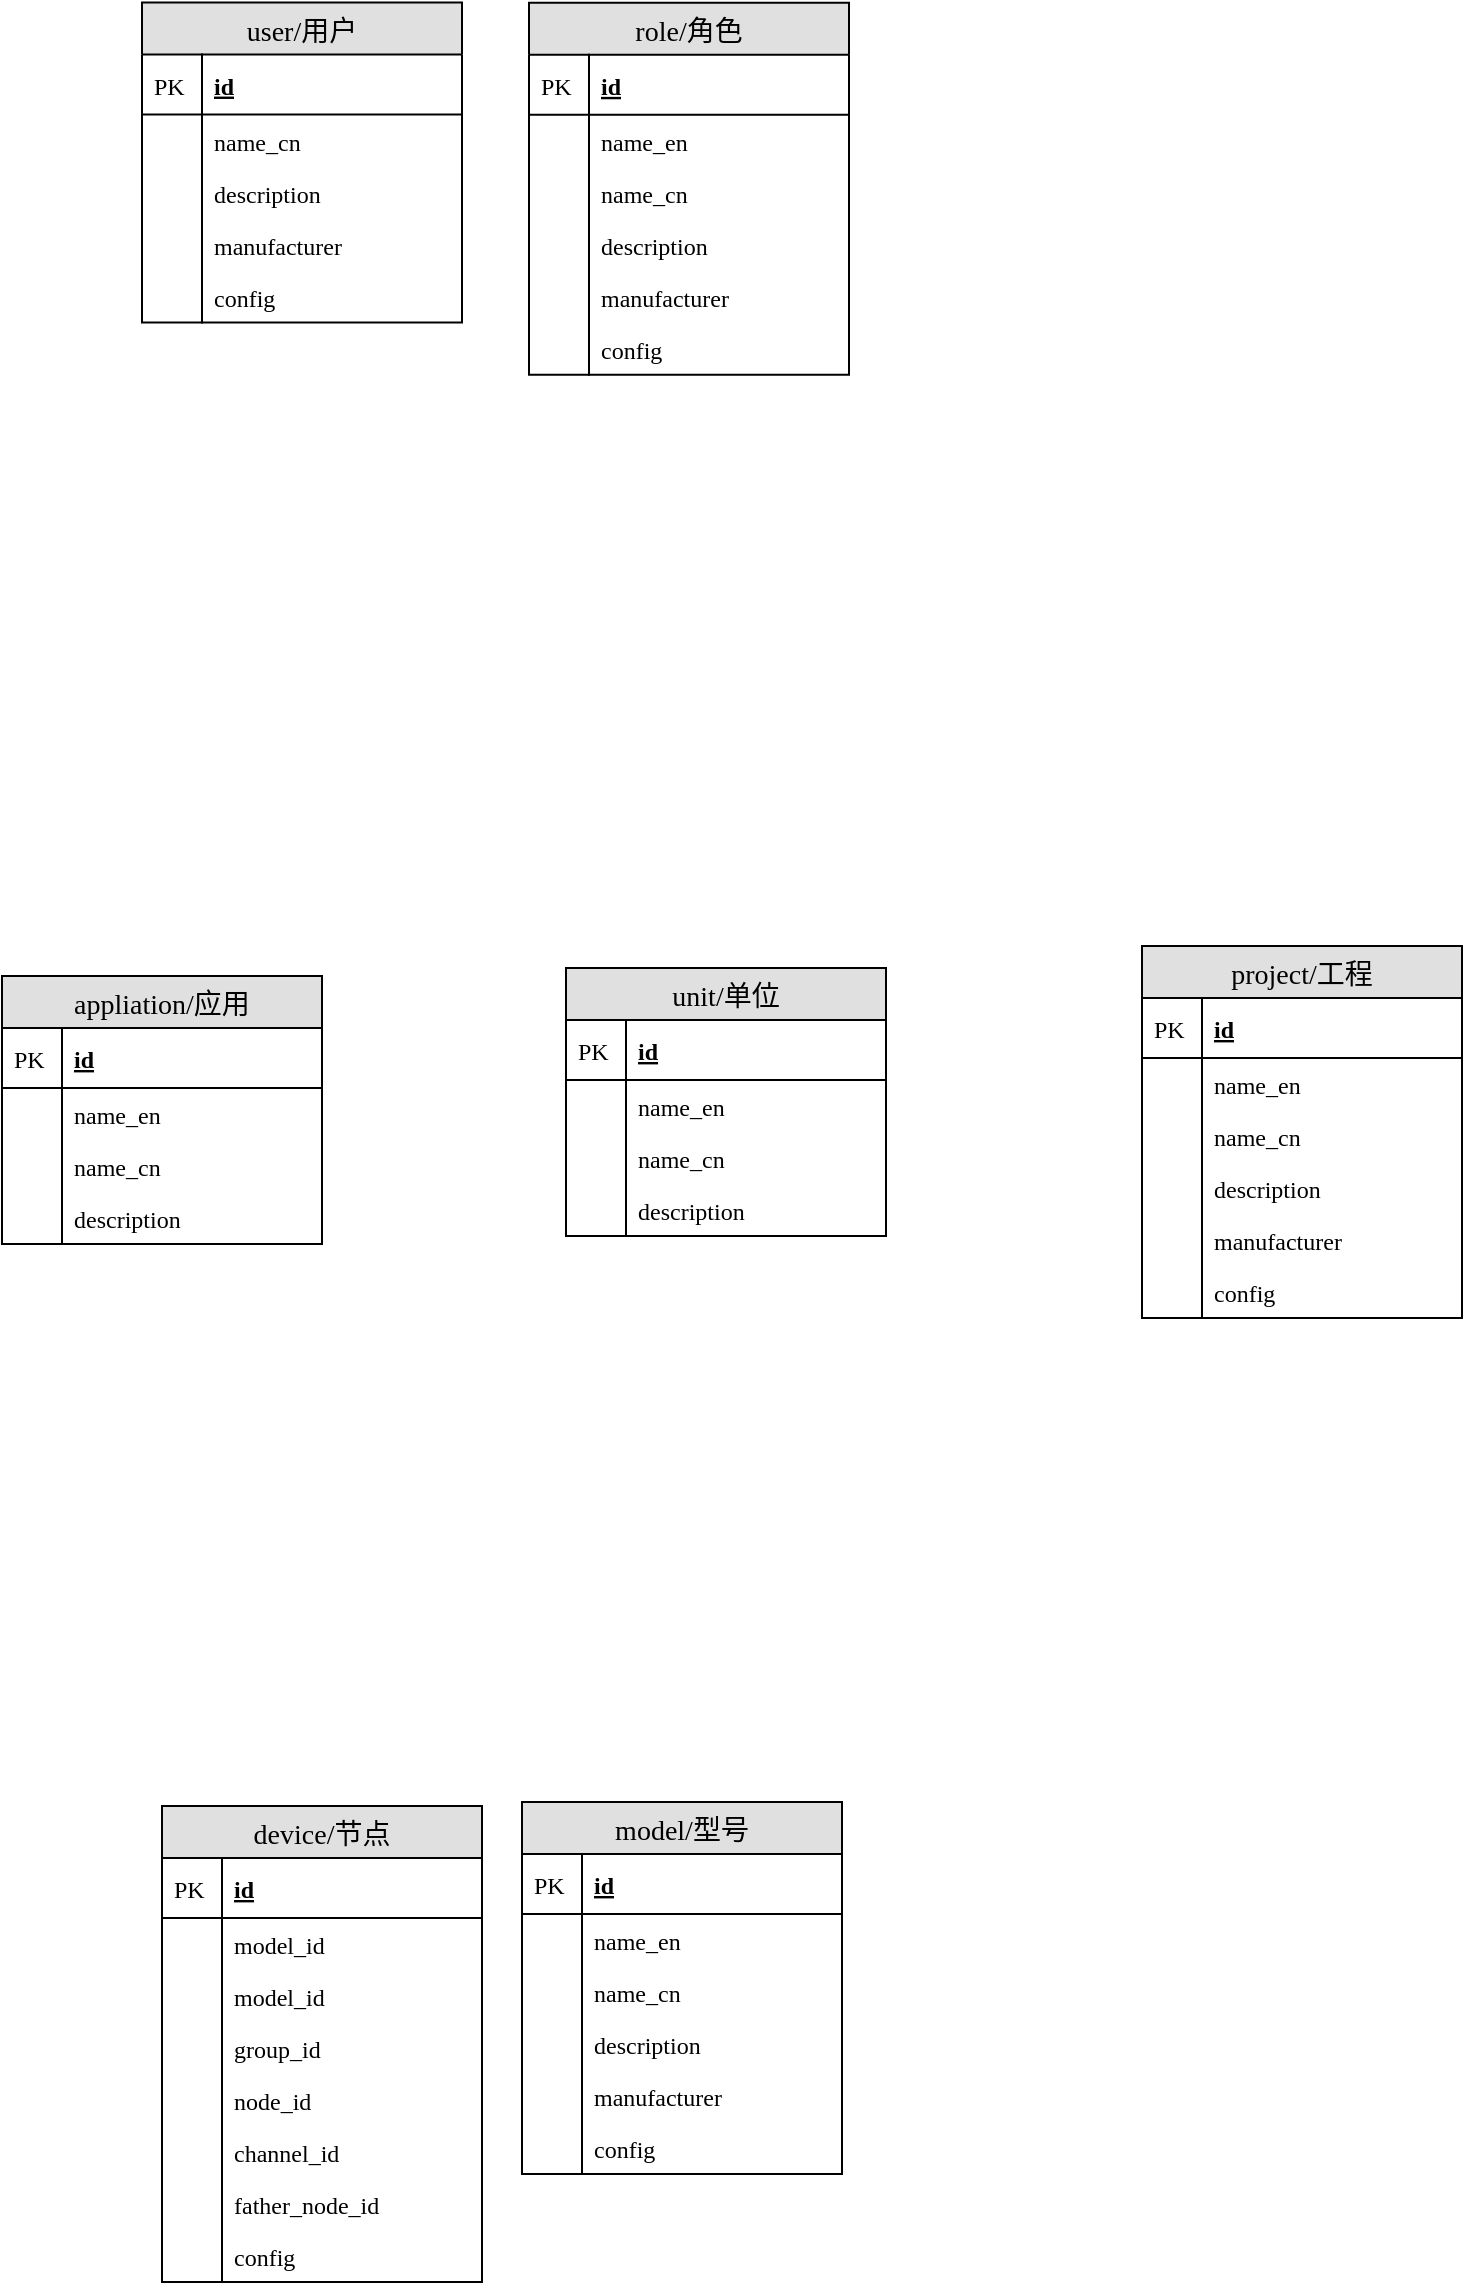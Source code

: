 <mxfile version="11.3.0" type="github" pages="1"><diagram id="4NbZDkRELjvkIWE12TbT" name="Page-1"><mxGraphModel dx="2075" dy="1954" grid="1" gridSize="10" guides="1" tooltips="1" connect="1" arrows="1" fold="1" page="1" pageScale="1" pageWidth="827" pageHeight="1169" math="0" shadow="0"><root><mxCell id="0"/><mxCell id="1" parent="0"/><mxCell id="Xx5HsLArQJzpY_jUVXhE-79" value="device/节点" style="swimlane;fontStyle=0;childLayout=stackLayout;horizontal=1;startSize=26;fillColor=#e0e0e0;horizontalStack=0;resizeParent=1;resizeParentMax=0;resizeLast=0;collapsible=1;marginBottom=0;swimlaneFillColor=#ffffff;align=center;fontSize=14;fontFamily=Tahoma;" parent="1" vertex="1"><mxGeometry x="70" y="223" width="160" height="238" as="geometry"><mxRectangle x="170" y="410" width="70" height="26" as="alternateBounds"/></mxGeometry></mxCell><mxCell id="Xx5HsLArQJzpY_jUVXhE-80" value="id" style="shape=partialRectangle;top=0;left=0;right=0;bottom=1;align=left;verticalAlign=middle;fillColor=none;spacingLeft=34;spacingRight=4;overflow=hidden;rotatable=0;points=[[0,0.5],[1,0.5]];portConstraint=eastwest;dropTarget=0;fontStyle=5;fontSize=12;fontFamily=Tahoma;" parent="Xx5HsLArQJzpY_jUVXhE-79" vertex="1"><mxGeometry y="26" width="160" height="30" as="geometry"/></mxCell><mxCell id="Xx5HsLArQJzpY_jUVXhE-81" value="PK" style="shape=partialRectangle;top=0;left=0;bottom=0;fillColor=none;align=left;verticalAlign=middle;spacingLeft=4;spacingRight=4;overflow=hidden;rotatable=0;points=[];portConstraint=eastwest;part=1;fontSize=12;fontFamily=Tahoma;" parent="Xx5HsLArQJzpY_jUVXhE-80" vertex="1" connectable="0"><mxGeometry width="30" height="30" as="geometry"/></mxCell><mxCell id="Xx5HsLArQJzpY_jUVXhE-82" value="model_id" style="shape=partialRectangle;top=0;left=0;right=0;bottom=0;align=left;verticalAlign=top;fillColor=none;spacingLeft=34;spacingRight=4;overflow=hidden;rotatable=0;points=[[0,0.5],[1,0.5]];portConstraint=eastwest;dropTarget=0;fontSize=12;fontFamily=Tahoma;" parent="Xx5HsLArQJzpY_jUVXhE-79" vertex="1"><mxGeometry y="56" width="160" height="26" as="geometry"/></mxCell><mxCell id="Xx5HsLArQJzpY_jUVXhE-83" value="" style="shape=partialRectangle;top=0;left=0;bottom=0;fillColor=none;align=left;verticalAlign=top;spacingLeft=4;spacingRight=4;overflow=hidden;rotatable=0;points=[];portConstraint=eastwest;part=1;fontSize=12;fontFamily=Tahoma;" parent="Xx5HsLArQJzpY_jUVXhE-82" vertex="1" connectable="0"><mxGeometry width="30" height="26" as="geometry"/></mxCell><mxCell id="Xx5HsLArQJzpY_jUVXhE-84" value="model_id" style="shape=partialRectangle;top=0;left=0;right=0;bottom=0;align=left;verticalAlign=top;fillColor=none;spacingLeft=34;spacingRight=4;overflow=hidden;rotatable=0;points=[[0,0.5],[1,0.5]];portConstraint=eastwest;dropTarget=0;fontSize=12;fontFamily=Tahoma;" parent="Xx5HsLArQJzpY_jUVXhE-79" vertex="1"><mxGeometry y="82" width="160" height="26" as="geometry"/></mxCell><mxCell id="Xx5HsLArQJzpY_jUVXhE-85" value="" style="shape=partialRectangle;top=0;left=0;bottom=0;fillColor=none;align=left;verticalAlign=top;spacingLeft=4;spacingRight=4;overflow=hidden;rotatable=0;points=[];portConstraint=eastwest;part=1;fontSize=12;fontFamily=Tahoma;" parent="Xx5HsLArQJzpY_jUVXhE-84" vertex="1" connectable="0"><mxGeometry width="30" height="26" as="geometry"/></mxCell><mxCell id="Xx5HsLArQJzpY_jUVXhE-86" value="group_id" style="shape=partialRectangle;top=0;left=0;right=0;bottom=0;align=left;verticalAlign=top;fillColor=none;spacingLeft=34;spacingRight=4;overflow=hidden;rotatable=0;points=[[0,0.5],[1,0.5]];portConstraint=eastwest;dropTarget=0;fontSize=12;fontFamily=Tahoma;" parent="Xx5HsLArQJzpY_jUVXhE-79" vertex="1"><mxGeometry y="108" width="160" height="26" as="geometry"/></mxCell><mxCell id="Xx5HsLArQJzpY_jUVXhE-87" value="" style="shape=partialRectangle;top=0;left=0;bottom=0;fillColor=none;align=left;verticalAlign=top;spacingLeft=4;spacingRight=4;overflow=hidden;rotatable=0;points=[];portConstraint=eastwest;part=1;fontSize=12;fontFamily=Tahoma;" parent="Xx5HsLArQJzpY_jUVXhE-86" vertex="1" connectable="0"><mxGeometry width="30" height="26" as="geometry"/></mxCell><mxCell id="Xx5HsLArQJzpY_jUVXhE-94" value="node_id" style="shape=partialRectangle;top=0;left=0;right=0;bottom=0;align=left;verticalAlign=top;fillColor=none;spacingLeft=34;spacingRight=4;overflow=hidden;rotatable=0;points=[[0,0.5],[1,0.5]];portConstraint=eastwest;dropTarget=0;fontSize=12;fontFamily=Tahoma;" parent="Xx5HsLArQJzpY_jUVXhE-79" vertex="1"><mxGeometry y="134" width="160" height="26" as="geometry"/></mxCell><mxCell id="Xx5HsLArQJzpY_jUVXhE-95" value="" style="shape=partialRectangle;top=0;left=0;bottom=0;fillColor=none;align=left;verticalAlign=top;spacingLeft=4;spacingRight=4;overflow=hidden;rotatable=0;points=[];portConstraint=eastwest;part=1;fontSize=12;fontFamily=Tahoma;" parent="Xx5HsLArQJzpY_jUVXhE-94" vertex="1" connectable="0"><mxGeometry width="30" height="26" as="geometry"/></mxCell><mxCell id="Xx5HsLArQJzpY_jUVXhE-96" value="channel_id" style="shape=partialRectangle;top=0;left=0;right=0;bottom=0;align=left;verticalAlign=top;fillColor=none;spacingLeft=34;spacingRight=4;overflow=hidden;rotatable=0;points=[[0,0.5],[1,0.5]];portConstraint=eastwest;dropTarget=0;fontSize=12;fontFamily=Tahoma;" parent="Xx5HsLArQJzpY_jUVXhE-79" vertex="1"><mxGeometry y="160" width="160" height="26" as="geometry"/></mxCell><mxCell id="Xx5HsLArQJzpY_jUVXhE-97" value="" style="shape=partialRectangle;top=0;left=0;bottom=0;fillColor=none;align=left;verticalAlign=top;spacingLeft=4;spacingRight=4;overflow=hidden;rotatable=0;points=[];portConstraint=eastwest;part=1;fontSize=12;fontFamily=Tahoma;" parent="Xx5HsLArQJzpY_jUVXhE-96" vertex="1" connectable="0"><mxGeometry width="30" height="26" as="geometry"/></mxCell><mxCell id="Xx5HsLArQJzpY_jUVXhE-98" value="father_node_id" style="shape=partialRectangle;top=0;left=0;right=0;bottom=0;align=left;verticalAlign=top;fillColor=none;spacingLeft=34;spacingRight=4;overflow=hidden;rotatable=0;points=[[0,0.5],[1,0.5]];portConstraint=eastwest;dropTarget=0;fontSize=12;fontFamily=Tahoma;" parent="Xx5HsLArQJzpY_jUVXhE-79" vertex="1"><mxGeometry y="186" width="160" height="26" as="geometry"/></mxCell><mxCell id="Xx5HsLArQJzpY_jUVXhE-99" value="" style="shape=partialRectangle;top=0;left=0;bottom=0;fillColor=none;align=left;verticalAlign=top;spacingLeft=4;spacingRight=4;overflow=hidden;rotatable=0;points=[];portConstraint=eastwest;part=1;fontSize=12;fontFamily=Tahoma;" parent="Xx5HsLArQJzpY_jUVXhE-98" vertex="1" connectable="0"><mxGeometry width="30" height="26" as="geometry"/></mxCell><mxCell id="Xx5HsLArQJzpY_jUVXhE-100" value="config" style="shape=partialRectangle;top=0;left=0;right=0;bottom=0;align=left;verticalAlign=top;fillColor=none;spacingLeft=34;spacingRight=4;overflow=hidden;rotatable=0;points=[[0,0.5],[1,0.5]];portConstraint=eastwest;dropTarget=0;fontSize=12;fontFamily=Tahoma;" parent="Xx5HsLArQJzpY_jUVXhE-79" vertex="1"><mxGeometry y="212" width="160" height="26" as="geometry"/></mxCell><mxCell id="Xx5HsLArQJzpY_jUVXhE-101" value="" style="shape=partialRectangle;top=0;left=0;bottom=0;fillColor=none;align=left;verticalAlign=top;spacingLeft=4;spacingRight=4;overflow=hidden;rotatable=0;points=[];portConstraint=eastwest;part=1;fontSize=12;fontFamily=Tahoma;" parent="Xx5HsLArQJzpY_jUVXhE-100" vertex="1" connectable="0"><mxGeometry width="30" height="26" as="geometry"/></mxCell><mxCell id="Xx5HsLArQJzpY_jUVXhE-102" value="model/型号" style="swimlane;fontStyle=0;childLayout=stackLayout;horizontal=1;startSize=26;fillColor=#e0e0e0;horizontalStack=0;resizeParent=1;resizeParentMax=0;resizeLast=0;collapsible=1;marginBottom=0;swimlaneFillColor=#ffffff;align=center;fontSize=14;fontFamily=Tahoma;" parent="1" vertex="1"><mxGeometry x="250" y="221" width="160" height="186" as="geometry"><mxRectangle x="170" y="410" width="70" height="26" as="alternateBounds"/></mxGeometry></mxCell><mxCell id="Xx5HsLArQJzpY_jUVXhE-103" value="id" style="shape=partialRectangle;top=0;left=0;right=0;bottom=1;align=left;verticalAlign=middle;fillColor=none;spacingLeft=34;spacingRight=4;overflow=hidden;rotatable=0;points=[[0,0.5],[1,0.5]];portConstraint=eastwest;dropTarget=0;fontStyle=5;fontSize=12;fontFamily=Tahoma;" parent="Xx5HsLArQJzpY_jUVXhE-102" vertex="1"><mxGeometry y="26" width="160" height="30" as="geometry"/></mxCell><mxCell id="Xx5HsLArQJzpY_jUVXhE-104" value="PK" style="shape=partialRectangle;top=0;left=0;bottom=0;fillColor=none;align=left;verticalAlign=middle;spacingLeft=4;spacingRight=4;overflow=hidden;rotatable=0;points=[];portConstraint=eastwest;part=1;fontSize=12;fontFamily=Tahoma;" parent="Xx5HsLArQJzpY_jUVXhE-103" vertex="1" connectable="0"><mxGeometry width="30" height="30" as="geometry"/></mxCell><mxCell id="Xx5HsLArQJzpY_jUVXhE-105" value="name_en" style="shape=partialRectangle;top=0;left=0;right=0;bottom=0;align=left;verticalAlign=top;fillColor=none;spacingLeft=34;spacingRight=4;overflow=hidden;rotatable=0;points=[[0,0.5],[1,0.5]];portConstraint=eastwest;dropTarget=0;fontSize=12;fontFamily=Tahoma;" parent="Xx5HsLArQJzpY_jUVXhE-102" vertex="1"><mxGeometry y="56" width="160" height="26" as="geometry"/></mxCell><mxCell id="Xx5HsLArQJzpY_jUVXhE-106" value="" style="shape=partialRectangle;top=0;left=0;bottom=0;fillColor=none;align=left;verticalAlign=top;spacingLeft=4;spacingRight=4;overflow=hidden;rotatable=0;points=[];portConstraint=eastwest;part=1;fontSize=12;fontFamily=Tahoma;" parent="Xx5HsLArQJzpY_jUVXhE-105" vertex="1" connectable="0"><mxGeometry width="30" height="26" as="geometry"/></mxCell><mxCell id="Xx5HsLArQJzpY_jUVXhE-107" value="name_cn" style="shape=partialRectangle;top=0;left=0;right=0;bottom=0;align=left;verticalAlign=top;fillColor=none;spacingLeft=34;spacingRight=4;overflow=hidden;rotatable=0;points=[[0,0.5],[1,0.5]];portConstraint=eastwest;dropTarget=0;fontSize=12;fontFamily=Tahoma;" parent="Xx5HsLArQJzpY_jUVXhE-102" vertex="1"><mxGeometry y="82" width="160" height="26" as="geometry"/></mxCell><mxCell id="Xx5HsLArQJzpY_jUVXhE-108" value="" style="shape=partialRectangle;top=0;left=0;bottom=0;fillColor=none;align=left;verticalAlign=top;spacingLeft=4;spacingRight=4;overflow=hidden;rotatable=0;points=[];portConstraint=eastwest;part=1;fontSize=12;fontFamily=Tahoma;" parent="Xx5HsLArQJzpY_jUVXhE-107" vertex="1" connectable="0"><mxGeometry width="30" height="26" as="geometry"/></mxCell><mxCell id="Xx5HsLArQJzpY_jUVXhE-109" value="description" style="shape=partialRectangle;top=0;left=0;right=0;bottom=0;align=left;verticalAlign=top;fillColor=none;spacingLeft=34;spacingRight=4;overflow=hidden;rotatable=0;points=[[0,0.5],[1,0.5]];portConstraint=eastwest;dropTarget=0;fontSize=12;fontFamily=Tahoma;" parent="Xx5HsLArQJzpY_jUVXhE-102" vertex="1"><mxGeometry y="108" width="160" height="26" as="geometry"/></mxCell><mxCell id="Xx5HsLArQJzpY_jUVXhE-110" value="" style="shape=partialRectangle;top=0;left=0;bottom=0;fillColor=none;align=left;verticalAlign=top;spacingLeft=4;spacingRight=4;overflow=hidden;rotatable=0;points=[];portConstraint=eastwest;part=1;fontSize=12;fontFamily=Tahoma;" parent="Xx5HsLArQJzpY_jUVXhE-109" vertex="1" connectable="0"><mxGeometry width="30" height="26" as="geometry"/></mxCell><mxCell id="Xx5HsLArQJzpY_jUVXhE-111" value="manufacturer" style="shape=partialRectangle;top=0;left=0;right=0;bottom=0;align=left;verticalAlign=top;fillColor=none;spacingLeft=34;spacingRight=4;overflow=hidden;rotatable=0;points=[[0,0.5],[1,0.5]];portConstraint=eastwest;dropTarget=0;fontSize=12;fontFamily=Tahoma;" parent="Xx5HsLArQJzpY_jUVXhE-102" vertex="1"><mxGeometry y="134" width="160" height="26" as="geometry"/></mxCell><mxCell id="Xx5HsLArQJzpY_jUVXhE-112" value="" style="shape=partialRectangle;top=0;left=0;bottom=0;fillColor=none;align=left;verticalAlign=top;spacingLeft=4;spacingRight=4;overflow=hidden;rotatable=0;points=[];portConstraint=eastwest;part=1;fontSize=12;fontFamily=Tahoma;" parent="Xx5HsLArQJzpY_jUVXhE-111" vertex="1" connectable="0"><mxGeometry width="30" height="26" as="geometry"/></mxCell><mxCell id="Xx5HsLArQJzpY_jUVXhE-117" value="config" style="shape=partialRectangle;top=0;left=0;right=0;bottom=0;align=left;verticalAlign=top;fillColor=none;spacingLeft=34;spacingRight=4;overflow=hidden;rotatable=0;points=[[0,0.5],[1,0.5]];portConstraint=eastwest;dropTarget=0;fontSize=12;fontFamily=Tahoma;" parent="Xx5HsLArQJzpY_jUVXhE-102" vertex="1"><mxGeometry y="160" width="160" height="26" as="geometry"/></mxCell><mxCell id="Xx5HsLArQJzpY_jUVXhE-118" value="" style="shape=partialRectangle;top=0;left=0;bottom=0;fillColor=none;align=left;verticalAlign=top;spacingLeft=4;spacingRight=4;overflow=hidden;rotatable=0;points=[];portConstraint=eastwest;part=1;fontSize=12;fontFamily=Tahoma;" parent="Xx5HsLArQJzpY_jUVXhE-117" vertex="1" connectable="0"><mxGeometry width="30" height="26" as="geometry"/></mxCell><mxCell id="NFAADGUGEGQ7Gda7TU0p-1" value="appliation/应用" style="swimlane;fontStyle=0;childLayout=stackLayout;horizontal=1;startSize=26;fillColor=#e0e0e0;horizontalStack=0;resizeParent=1;resizeParentMax=0;resizeLast=0;collapsible=1;marginBottom=0;swimlaneFillColor=#ffffff;align=center;fontSize=14;fontFamily=Tahoma;" vertex="1" parent="1"><mxGeometry x="-10" y="-192" width="160" height="134" as="geometry"><mxRectangle x="170" y="410" width="70" height="26" as="alternateBounds"/></mxGeometry></mxCell><mxCell id="NFAADGUGEGQ7Gda7TU0p-2" value="id" style="shape=partialRectangle;top=0;left=0;right=0;bottom=1;align=left;verticalAlign=middle;fillColor=none;spacingLeft=34;spacingRight=4;overflow=hidden;rotatable=0;points=[[0,0.5],[1,0.5]];portConstraint=eastwest;dropTarget=0;fontStyle=5;fontSize=12;fontFamily=Tahoma;" vertex="1" parent="NFAADGUGEGQ7Gda7TU0p-1"><mxGeometry y="26" width="160" height="30" as="geometry"/></mxCell><mxCell id="NFAADGUGEGQ7Gda7TU0p-3" value="PK" style="shape=partialRectangle;top=0;left=0;bottom=0;fillColor=none;align=left;verticalAlign=middle;spacingLeft=4;spacingRight=4;overflow=hidden;rotatable=0;points=[];portConstraint=eastwest;part=1;fontSize=12;fontFamily=Tahoma;" vertex="1" connectable="0" parent="NFAADGUGEGQ7Gda7TU0p-2"><mxGeometry width="30" height="30" as="geometry"/></mxCell><mxCell id="NFAADGUGEGQ7Gda7TU0p-4" value="name_en" style="shape=partialRectangle;top=0;left=0;right=0;bottom=0;align=left;verticalAlign=top;fillColor=none;spacingLeft=34;spacingRight=4;overflow=hidden;rotatable=0;points=[[0,0.5],[1,0.5]];portConstraint=eastwest;dropTarget=0;fontSize=12;fontFamily=Tahoma;" vertex="1" parent="NFAADGUGEGQ7Gda7TU0p-1"><mxGeometry y="56" width="160" height="26" as="geometry"/></mxCell><mxCell id="NFAADGUGEGQ7Gda7TU0p-5" value="" style="shape=partialRectangle;top=0;left=0;bottom=0;fillColor=none;align=left;verticalAlign=top;spacingLeft=4;spacingRight=4;overflow=hidden;rotatable=0;points=[];portConstraint=eastwest;part=1;fontSize=12;fontFamily=Tahoma;" vertex="1" connectable="0" parent="NFAADGUGEGQ7Gda7TU0p-4"><mxGeometry width="30" height="26" as="geometry"/></mxCell><mxCell id="NFAADGUGEGQ7Gda7TU0p-6" value="name_cn" style="shape=partialRectangle;top=0;left=0;right=0;bottom=0;align=left;verticalAlign=top;fillColor=none;spacingLeft=34;spacingRight=4;overflow=hidden;rotatable=0;points=[[0,0.5],[1,0.5]];portConstraint=eastwest;dropTarget=0;fontSize=12;fontFamily=Tahoma;" vertex="1" parent="NFAADGUGEGQ7Gda7TU0p-1"><mxGeometry y="82" width="160" height="26" as="geometry"/></mxCell><mxCell id="NFAADGUGEGQ7Gda7TU0p-7" value="" style="shape=partialRectangle;top=0;left=0;bottom=0;fillColor=none;align=left;verticalAlign=top;spacingLeft=4;spacingRight=4;overflow=hidden;rotatable=0;points=[];portConstraint=eastwest;part=1;fontSize=12;fontFamily=Tahoma;" vertex="1" connectable="0" parent="NFAADGUGEGQ7Gda7TU0p-6"><mxGeometry width="30" height="26" as="geometry"/></mxCell><mxCell id="NFAADGUGEGQ7Gda7TU0p-8" value="description" style="shape=partialRectangle;top=0;left=0;right=0;bottom=0;align=left;verticalAlign=top;fillColor=none;spacingLeft=34;spacingRight=4;overflow=hidden;rotatable=0;points=[[0,0.5],[1,0.5]];portConstraint=eastwest;dropTarget=0;fontSize=12;fontFamily=Tahoma;" vertex="1" parent="NFAADGUGEGQ7Gda7TU0p-1"><mxGeometry y="108" width="160" height="26" as="geometry"/></mxCell><mxCell id="NFAADGUGEGQ7Gda7TU0p-9" value="" style="shape=partialRectangle;top=0;left=0;bottom=0;fillColor=none;align=left;verticalAlign=top;spacingLeft=4;spacingRight=4;overflow=hidden;rotatable=0;points=[];portConstraint=eastwest;part=1;fontSize=12;fontFamily=Tahoma;" vertex="1" connectable="0" parent="NFAADGUGEGQ7Gda7TU0p-8"><mxGeometry width="30" height="26" as="geometry"/></mxCell><mxCell id="NFAADGUGEGQ7Gda7TU0p-14" value="unit/单位" style="swimlane;fontStyle=0;childLayout=stackLayout;horizontal=1;startSize=26;fillColor=#e0e0e0;horizontalStack=0;resizeParent=1;resizeParentMax=0;resizeLast=0;collapsible=1;marginBottom=0;swimlaneFillColor=#ffffff;align=center;fontSize=14;fontFamily=Tahoma;" vertex="1" parent="1"><mxGeometry x="272" y="-196" width="160" height="134" as="geometry"><mxRectangle x="170" y="410" width="70" height="26" as="alternateBounds"/></mxGeometry></mxCell><mxCell id="NFAADGUGEGQ7Gda7TU0p-15" value="id" style="shape=partialRectangle;top=0;left=0;right=0;bottom=1;align=left;verticalAlign=middle;fillColor=none;spacingLeft=34;spacingRight=4;overflow=hidden;rotatable=0;points=[[0,0.5],[1,0.5]];portConstraint=eastwest;dropTarget=0;fontStyle=5;fontSize=12;fontFamily=Tahoma;" vertex="1" parent="NFAADGUGEGQ7Gda7TU0p-14"><mxGeometry y="26" width="160" height="30" as="geometry"/></mxCell><mxCell id="NFAADGUGEGQ7Gda7TU0p-16" value="PK" style="shape=partialRectangle;top=0;left=0;bottom=0;fillColor=none;align=left;verticalAlign=middle;spacingLeft=4;spacingRight=4;overflow=hidden;rotatable=0;points=[];portConstraint=eastwest;part=1;fontSize=12;fontFamily=Tahoma;" vertex="1" connectable="0" parent="NFAADGUGEGQ7Gda7TU0p-15"><mxGeometry width="30" height="30" as="geometry"/></mxCell><mxCell id="NFAADGUGEGQ7Gda7TU0p-17" value="name_en" style="shape=partialRectangle;top=0;left=0;right=0;bottom=0;align=left;verticalAlign=top;fillColor=none;spacingLeft=34;spacingRight=4;overflow=hidden;rotatable=0;points=[[0,0.5],[1,0.5]];portConstraint=eastwest;dropTarget=0;fontSize=12;fontFamily=Tahoma;" vertex="1" parent="NFAADGUGEGQ7Gda7TU0p-14"><mxGeometry y="56" width="160" height="26" as="geometry"/></mxCell><mxCell id="NFAADGUGEGQ7Gda7TU0p-18" value="" style="shape=partialRectangle;top=0;left=0;bottom=0;fillColor=none;align=left;verticalAlign=top;spacingLeft=4;spacingRight=4;overflow=hidden;rotatable=0;points=[];portConstraint=eastwest;part=1;fontSize=12;fontFamily=Tahoma;" vertex="1" connectable="0" parent="NFAADGUGEGQ7Gda7TU0p-17"><mxGeometry width="30" height="26" as="geometry"/></mxCell><mxCell id="NFAADGUGEGQ7Gda7TU0p-19" value="name_cn" style="shape=partialRectangle;top=0;left=0;right=0;bottom=0;align=left;verticalAlign=top;fillColor=none;spacingLeft=34;spacingRight=4;overflow=hidden;rotatable=0;points=[[0,0.5],[1,0.5]];portConstraint=eastwest;dropTarget=0;fontSize=12;fontFamily=Tahoma;" vertex="1" parent="NFAADGUGEGQ7Gda7TU0p-14"><mxGeometry y="82" width="160" height="26" as="geometry"/></mxCell><mxCell id="NFAADGUGEGQ7Gda7TU0p-20" value="" style="shape=partialRectangle;top=0;left=0;bottom=0;fillColor=none;align=left;verticalAlign=top;spacingLeft=4;spacingRight=4;overflow=hidden;rotatable=0;points=[];portConstraint=eastwest;part=1;fontSize=12;fontFamily=Tahoma;" vertex="1" connectable="0" parent="NFAADGUGEGQ7Gda7TU0p-19"><mxGeometry width="30" height="26" as="geometry"/></mxCell><mxCell id="NFAADGUGEGQ7Gda7TU0p-21" value="description" style="shape=partialRectangle;top=0;left=0;right=0;bottom=0;align=left;verticalAlign=top;fillColor=none;spacingLeft=34;spacingRight=4;overflow=hidden;rotatable=0;points=[[0,0.5],[1,0.5]];portConstraint=eastwest;dropTarget=0;fontSize=12;fontFamily=Tahoma;" vertex="1" parent="NFAADGUGEGQ7Gda7TU0p-14"><mxGeometry y="108" width="160" height="26" as="geometry"/></mxCell><mxCell id="NFAADGUGEGQ7Gda7TU0p-22" value="" style="shape=partialRectangle;top=0;left=0;bottom=0;fillColor=none;align=left;verticalAlign=top;spacingLeft=4;spacingRight=4;overflow=hidden;rotatable=0;points=[];portConstraint=eastwest;part=1;fontSize=12;fontFamily=Tahoma;" vertex="1" connectable="0" parent="NFAADGUGEGQ7Gda7TU0p-21"><mxGeometry width="30" height="26" as="geometry"/></mxCell><mxCell id="NFAADGUGEGQ7Gda7TU0p-27" value="project/工程" style="swimlane;fontStyle=0;childLayout=stackLayout;horizontal=1;startSize=26;fillColor=#e0e0e0;horizontalStack=0;resizeParent=1;resizeParentMax=0;resizeLast=0;collapsible=1;marginBottom=0;swimlaneFillColor=#ffffff;align=center;fontSize=14;fontFamily=Tahoma;" vertex="1" parent="1"><mxGeometry x="560" y="-207" width="160" height="186" as="geometry"><mxRectangle x="170" y="410" width="70" height="26" as="alternateBounds"/></mxGeometry></mxCell><mxCell id="NFAADGUGEGQ7Gda7TU0p-28" value="id" style="shape=partialRectangle;top=0;left=0;right=0;bottom=1;align=left;verticalAlign=middle;fillColor=none;spacingLeft=34;spacingRight=4;overflow=hidden;rotatable=0;points=[[0,0.5],[1,0.5]];portConstraint=eastwest;dropTarget=0;fontStyle=5;fontSize=12;fontFamily=Tahoma;" vertex="1" parent="NFAADGUGEGQ7Gda7TU0p-27"><mxGeometry y="26" width="160" height="30" as="geometry"/></mxCell><mxCell id="NFAADGUGEGQ7Gda7TU0p-29" value="PK" style="shape=partialRectangle;top=0;left=0;bottom=0;fillColor=none;align=left;verticalAlign=middle;spacingLeft=4;spacingRight=4;overflow=hidden;rotatable=0;points=[];portConstraint=eastwest;part=1;fontSize=12;fontFamily=Tahoma;" vertex="1" connectable="0" parent="NFAADGUGEGQ7Gda7TU0p-28"><mxGeometry width="30" height="30" as="geometry"/></mxCell><mxCell id="NFAADGUGEGQ7Gda7TU0p-30" value="name_en" style="shape=partialRectangle;top=0;left=0;right=0;bottom=0;align=left;verticalAlign=top;fillColor=none;spacingLeft=34;spacingRight=4;overflow=hidden;rotatable=0;points=[[0,0.5],[1,0.5]];portConstraint=eastwest;dropTarget=0;fontSize=12;fontFamily=Tahoma;" vertex="1" parent="NFAADGUGEGQ7Gda7TU0p-27"><mxGeometry y="56" width="160" height="26" as="geometry"/></mxCell><mxCell id="NFAADGUGEGQ7Gda7TU0p-31" value="" style="shape=partialRectangle;top=0;left=0;bottom=0;fillColor=none;align=left;verticalAlign=top;spacingLeft=4;spacingRight=4;overflow=hidden;rotatable=0;points=[];portConstraint=eastwest;part=1;fontSize=12;fontFamily=Tahoma;" vertex="1" connectable="0" parent="NFAADGUGEGQ7Gda7TU0p-30"><mxGeometry width="30" height="26" as="geometry"/></mxCell><mxCell id="NFAADGUGEGQ7Gda7TU0p-32" value="name_cn" style="shape=partialRectangle;top=0;left=0;right=0;bottom=0;align=left;verticalAlign=top;fillColor=none;spacingLeft=34;spacingRight=4;overflow=hidden;rotatable=0;points=[[0,0.5],[1,0.5]];portConstraint=eastwest;dropTarget=0;fontSize=12;fontFamily=Tahoma;" vertex="1" parent="NFAADGUGEGQ7Gda7TU0p-27"><mxGeometry y="82" width="160" height="26" as="geometry"/></mxCell><mxCell id="NFAADGUGEGQ7Gda7TU0p-33" value="" style="shape=partialRectangle;top=0;left=0;bottom=0;fillColor=none;align=left;verticalAlign=top;spacingLeft=4;spacingRight=4;overflow=hidden;rotatable=0;points=[];portConstraint=eastwest;part=1;fontSize=12;fontFamily=Tahoma;" vertex="1" connectable="0" parent="NFAADGUGEGQ7Gda7TU0p-32"><mxGeometry width="30" height="26" as="geometry"/></mxCell><mxCell id="NFAADGUGEGQ7Gda7TU0p-34" value="description" style="shape=partialRectangle;top=0;left=0;right=0;bottom=0;align=left;verticalAlign=top;fillColor=none;spacingLeft=34;spacingRight=4;overflow=hidden;rotatable=0;points=[[0,0.5],[1,0.5]];portConstraint=eastwest;dropTarget=0;fontSize=12;fontFamily=Tahoma;" vertex="1" parent="NFAADGUGEGQ7Gda7TU0p-27"><mxGeometry y="108" width="160" height="26" as="geometry"/></mxCell><mxCell id="NFAADGUGEGQ7Gda7TU0p-35" value="" style="shape=partialRectangle;top=0;left=0;bottom=0;fillColor=none;align=left;verticalAlign=top;spacingLeft=4;spacingRight=4;overflow=hidden;rotatable=0;points=[];portConstraint=eastwest;part=1;fontSize=12;fontFamily=Tahoma;" vertex="1" connectable="0" parent="NFAADGUGEGQ7Gda7TU0p-34"><mxGeometry width="30" height="26" as="geometry"/></mxCell><mxCell id="NFAADGUGEGQ7Gda7TU0p-36" value="manufacturer" style="shape=partialRectangle;top=0;left=0;right=0;bottom=0;align=left;verticalAlign=top;fillColor=none;spacingLeft=34;spacingRight=4;overflow=hidden;rotatable=0;points=[[0,0.5],[1,0.5]];portConstraint=eastwest;dropTarget=0;fontSize=12;fontFamily=Tahoma;" vertex="1" parent="NFAADGUGEGQ7Gda7TU0p-27"><mxGeometry y="134" width="160" height="26" as="geometry"/></mxCell><mxCell id="NFAADGUGEGQ7Gda7TU0p-37" value="" style="shape=partialRectangle;top=0;left=0;bottom=0;fillColor=none;align=left;verticalAlign=top;spacingLeft=4;spacingRight=4;overflow=hidden;rotatable=0;points=[];portConstraint=eastwest;part=1;fontSize=12;fontFamily=Tahoma;" vertex="1" connectable="0" parent="NFAADGUGEGQ7Gda7TU0p-36"><mxGeometry width="30" height="26" as="geometry"/></mxCell><mxCell id="NFAADGUGEGQ7Gda7TU0p-38" value="config" style="shape=partialRectangle;top=0;left=0;right=0;bottom=0;align=left;verticalAlign=top;fillColor=none;spacingLeft=34;spacingRight=4;overflow=hidden;rotatable=0;points=[[0,0.5],[1,0.5]];portConstraint=eastwest;dropTarget=0;fontSize=12;fontFamily=Tahoma;" vertex="1" parent="NFAADGUGEGQ7Gda7TU0p-27"><mxGeometry y="160" width="160" height="26" as="geometry"/></mxCell><mxCell id="NFAADGUGEGQ7Gda7TU0p-39" value="" style="shape=partialRectangle;top=0;left=0;bottom=0;fillColor=none;align=left;verticalAlign=top;spacingLeft=4;spacingRight=4;overflow=hidden;rotatable=0;points=[];portConstraint=eastwest;part=1;fontSize=12;fontFamily=Tahoma;" vertex="1" connectable="0" parent="NFAADGUGEGQ7Gda7TU0p-38"><mxGeometry width="30" height="26" as="geometry"/></mxCell><mxCell id="NFAADGUGEGQ7Gda7TU0p-40" value="user/用户" style="swimlane;fontStyle=0;childLayout=stackLayout;horizontal=1;startSize=26;fillColor=#e0e0e0;horizontalStack=0;resizeParent=1;resizeParentMax=0;resizeLast=0;collapsible=1;marginBottom=0;swimlaneFillColor=#ffffff;align=center;fontSize=14;fontFamily=Tahoma;" vertex="1" parent="1"><mxGeometry x="60" y="-678.714" width="160" height="160" as="geometry"><mxRectangle x="170" y="410" width="70" height="26" as="alternateBounds"/></mxGeometry></mxCell><mxCell id="NFAADGUGEGQ7Gda7TU0p-41" value="id" style="shape=partialRectangle;top=0;left=0;right=0;bottom=1;align=left;verticalAlign=middle;fillColor=none;spacingLeft=34;spacingRight=4;overflow=hidden;rotatable=0;points=[[0,0.5],[1,0.5]];portConstraint=eastwest;dropTarget=0;fontStyle=5;fontSize=12;fontFamily=Tahoma;" vertex="1" parent="NFAADGUGEGQ7Gda7TU0p-40"><mxGeometry y="26" width="160" height="30" as="geometry"/></mxCell><mxCell id="NFAADGUGEGQ7Gda7TU0p-42" value="PK" style="shape=partialRectangle;top=0;left=0;bottom=0;fillColor=none;align=left;verticalAlign=middle;spacingLeft=4;spacingRight=4;overflow=hidden;rotatable=0;points=[];portConstraint=eastwest;part=1;fontSize=12;fontFamily=Tahoma;" vertex="1" connectable="0" parent="NFAADGUGEGQ7Gda7TU0p-41"><mxGeometry width="30" height="30" as="geometry"/></mxCell><mxCell id="NFAADGUGEGQ7Gda7TU0p-45" value="name_cn" style="shape=partialRectangle;top=0;left=0;right=0;bottom=0;align=left;verticalAlign=top;fillColor=none;spacingLeft=34;spacingRight=4;overflow=hidden;rotatable=0;points=[[0,0.5],[1,0.5]];portConstraint=eastwest;dropTarget=0;fontSize=12;fontFamily=Tahoma;" vertex="1" parent="NFAADGUGEGQ7Gda7TU0p-40"><mxGeometry y="56" width="160" height="26" as="geometry"/></mxCell><mxCell id="NFAADGUGEGQ7Gda7TU0p-46" value="" style="shape=partialRectangle;top=0;left=0;bottom=0;fillColor=none;align=left;verticalAlign=top;spacingLeft=4;spacingRight=4;overflow=hidden;rotatable=0;points=[];portConstraint=eastwest;part=1;fontSize=12;fontFamily=Tahoma;" vertex="1" connectable="0" parent="NFAADGUGEGQ7Gda7TU0p-45"><mxGeometry width="30" height="26" as="geometry"/></mxCell><mxCell id="NFAADGUGEGQ7Gda7TU0p-47" value="description" style="shape=partialRectangle;top=0;left=0;right=0;bottom=0;align=left;verticalAlign=top;fillColor=none;spacingLeft=34;spacingRight=4;overflow=hidden;rotatable=0;points=[[0,0.5],[1,0.5]];portConstraint=eastwest;dropTarget=0;fontSize=12;fontFamily=Tahoma;" vertex="1" parent="NFAADGUGEGQ7Gda7TU0p-40"><mxGeometry y="82" width="160" height="26" as="geometry"/></mxCell><mxCell id="NFAADGUGEGQ7Gda7TU0p-48" value="" style="shape=partialRectangle;top=0;left=0;bottom=0;fillColor=none;align=left;verticalAlign=top;spacingLeft=4;spacingRight=4;overflow=hidden;rotatable=0;points=[];portConstraint=eastwest;part=1;fontSize=12;fontFamily=Tahoma;" vertex="1" connectable="0" parent="NFAADGUGEGQ7Gda7TU0p-47"><mxGeometry width="30" height="26" as="geometry"/></mxCell><mxCell id="NFAADGUGEGQ7Gda7TU0p-49" value="manufacturer" style="shape=partialRectangle;top=0;left=0;right=0;bottom=0;align=left;verticalAlign=top;fillColor=none;spacingLeft=34;spacingRight=4;overflow=hidden;rotatable=0;points=[[0,0.5],[1,0.5]];portConstraint=eastwest;dropTarget=0;fontSize=12;fontFamily=Tahoma;" vertex="1" parent="NFAADGUGEGQ7Gda7TU0p-40"><mxGeometry y="108" width="160" height="26" as="geometry"/></mxCell><mxCell id="NFAADGUGEGQ7Gda7TU0p-50" value="" style="shape=partialRectangle;top=0;left=0;bottom=0;fillColor=none;align=left;verticalAlign=top;spacingLeft=4;spacingRight=4;overflow=hidden;rotatable=0;points=[];portConstraint=eastwest;part=1;fontSize=12;fontFamily=Tahoma;" vertex="1" connectable="0" parent="NFAADGUGEGQ7Gda7TU0p-49"><mxGeometry width="30" height="26" as="geometry"/></mxCell><mxCell id="NFAADGUGEGQ7Gda7TU0p-51" value="config" style="shape=partialRectangle;top=0;left=0;right=0;bottom=0;align=left;verticalAlign=top;fillColor=none;spacingLeft=34;spacingRight=4;overflow=hidden;rotatable=0;points=[[0,0.5],[1,0.5]];portConstraint=eastwest;dropTarget=0;fontSize=12;fontFamily=Tahoma;" vertex="1" parent="NFAADGUGEGQ7Gda7TU0p-40"><mxGeometry y="134" width="160" height="26" as="geometry"/></mxCell><mxCell id="NFAADGUGEGQ7Gda7TU0p-52" value="" style="shape=partialRectangle;top=0;left=0;bottom=0;fillColor=none;align=left;verticalAlign=top;spacingLeft=4;spacingRight=4;overflow=hidden;rotatable=0;points=[];portConstraint=eastwest;part=1;fontSize=12;fontFamily=Tahoma;" vertex="1" connectable="0" parent="NFAADGUGEGQ7Gda7TU0p-51"><mxGeometry width="30" height="26" as="geometry"/></mxCell><mxCell id="NFAADGUGEGQ7Gda7TU0p-53" value="role/角色" style="swimlane;fontStyle=0;childLayout=stackLayout;horizontal=1;startSize=26;fillColor=#e0e0e0;horizontalStack=0;resizeParent=1;resizeParentMax=0;resizeLast=0;collapsible=1;marginBottom=0;swimlaneFillColor=#ffffff;align=center;fontSize=14;fontFamily=Tahoma;" vertex="1" parent="1"><mxGeometry x="253.5" y="-678.569" width="160" height="186" as="geometry"><mxRectangle x="170" y="410" width="70" height="26" as="alternateBounds"/></mxGeometry></mxCell><mxCell id="NFAADGUGEGQ7Gda7TU0p-54" value="id" style="shape=partialRectangle;top=0;left=0;right=0;bottom=1;align=left;verticalAlign=middle;fillColor=none;spacingLeft=34;spacingRight=4;overflow=hidden;rotatable=0;points=[[0,0.5],[1,0.5]];portConstraint=eastwest;dropTarget=0;fontStyle=5;fontSize=12;fontFamily=Tahoma;" vertex="1" parent="NFAADGUGEGQ7Gda7TU0p-53"><mxGeometry y="26" width="160" height="30" as="geometry"/></mxCell><mxCell id="NFAADGUGEGQ7Gda7TU0p-55" value="PK" style="shape=partialRectangle;top=0;left=0;bottom=0;fillColor=none;align=left;verticalAlign=middle;spacingLeft=4;spacingRight=4;overflow=hidden;rotatable=0;points=[];portConstraint=eastwest;part=1;fontSize=12;fontFamily=Tahoma;" vertex="1" connectable="0" parent="NFAADGUGEGQ7Gda7TU0p-54"><mxGeometry width="30" height="30" as="geometry"/></mxCell><mxCell id="NFAADGUGEGQ7Gda7TU0p-56" value="name_en" style="shape=partialRectangle;top=0;left=0;right=0;bottom=0;align=left;verticalAlign=top;fillColor=none;spacingLeft=34;spacingRight=4;overflow=hidden;rotatable=0;points=[[0,0.5],[1,0.5]];portConstraint=eastwest;dropTarget=0;fontSize=12;fontFamily=Tahoma;" vertex="1" parent="NFAADGUGEGQ7Gda7TU0p-53"><mxGeometry y="56" width="160" height="26" as="geometry"/></mxCell><mxCell id="NFAADGUGEGQ7Gda7TU0p-57" value="" style="shape=partialRectangle;top=0;left=0;bottom=0;fillColor=none;align=left;verticalAlign=top;spacingLeft=4;spacingRight=4;overflow=hidden;rotatable=0;points=[];portConstraint=eastwest;part=1;fontSize=12;fontFamily=Tahoma;" vertex="1" connectable="0" parent="NFAADGUGEGQ7Gda7TU0p-56"><mxGeometry width="30" height="26" as="geometry"/></mxCell><mxCell id="NFAADGUGEGQ7Gda7TU0p-58" value="name_cn" style="shape=partialRectangle;top=0;left=0;right=0;bottom=0;align=left;verticalAlign=top;fillColor=none;spacingLeft=34;spacingRight=4;overflow=hidden;rotatable=0;points=[[0,0.5],[1,0.5]];portConstraint=eastwest;dropTarget=0;fontSize=12;fontFamily=Tahoma;" vertex="1" parent="NFAADGUGEGQ7Gda7TU0p-53"><mxGeometry y="82" width="160" height="26" as="geometry"/></mxCell><mxCell id="NFAADGUGEGQ7Gda7TU0p-59" value="" style="shape=partialRectangle;top=0;left=0;bottom=0;fillColor=none;align=left;verticalAlign=top;spacingLeft=4;spacingRight=4;overflow=hidden;rotatable=0;points=[];portConstraint=eastwest;part=1;fontSize=12;fontFamily=Tahoma;" vertex="1" connectable="0" parent="NFAADGUGEGQ7Gda7TU0p-58"><mxGeometry width="30" height="26" as="geometry"/></mxCell><mxCell id="NFAADGUGEGQ7Gda7TU0p-60" value="description" style="shape=partialRectangle;top=0;left=0;right=0;bottom=0;align=left;verticalAlign=top;fillColor=none;spacingLeft=34;spacingRight=4;overflow=hidden;rotatable=0;points=[[0,0.5],[1,0.5]];portConstraint=eastwest;dropTarget=0;fontSize=12;fontFamily=Tahoma;" vertex="1" parent="NFAADGUGEGQ7Gda7TU0p-53"><mxGeometry y="108" width="160" height="26" as="geometry"/></mxCell><mxCell id="NFAADGUGEGQ7Gda7TU0p-61" value="" style="shape=partialRectangle;top=0;left=0;bottom=0;fillColor=none;align=left;verticalAlign=top;spacingLeft=4;spacingRight=4;overflow=hidden;rotatable=0;points=[];portConstraint=eastwest;part=1;fontSize=12;fontFamily=Tahoma;" vertex="1" connectable="0" parent="NFAADGUGEGQ7Gda7TU0p-60"><mxGeometry width="30" height="26" as="geometry"/></mxCell><mxCell id="NFAADGUGEGQ7Gda7TU0p-62" value="manufacturer" style="shape=partialRectangle;top=0;left=0;right=0;bottom=0;align=left;verticalAlign=top;fillColor=none;spacingLeft=34;spacingRight=4;overflow=hidden;rotatable=0;points=[[0,0.5],[1,0.5]];portConstraint=eastwest;dropTarget=0;fontSize=12;fontFamily=Tahoma;" vertex="1" parent="NFAADGUGEGQ7Gda7TU0p-53"><mxGeometry y="134" width="160" height="26" as="geometry"/></mxCell><mxCell id="NFAADGUGEGQ7Gda7TU0p-63" value="" style="shape=partialRectangle;top=0;left=0;bottom=0;fillColor=none;align=left;verticalAlign=top;spacingLeft=4;spacingRight=4;overflow=hidden;rotatable=0;points=[];portConstraint=eastwest;part=1;fontSize=12;fontFamily=Tahoma;" vertex="1" connectable="0" parent="NFAADGUGEGQ7Gda7TU0p-62"><mxGeometry width="30" height="26" as="geometry"/></mxCell><mxCell id="NFAADGUGEGQ7Gda7TU0p-64" value="config" style="shape=partialRectangle;top=0;left=0;right=0;bottom=0;align=left;verticalAlign=top;fillColor=none;spacingLeft=34;spacingRight=4;overflow=hidden;rotatable=0;points=[[0,0.5],[1,0.5]];portConstraint=eastwest;dropTarget=0;fontSize=12;fontFamily=Tahoma;" vertex="1" parent="NFAADGUGEGQ7Gda7TU0p-53"><mxGeometry y="160" width="160" height="26" as="geometry"/></mxCell><mxCell id="NFAADGUGEGQ7Gda7TU0p-65" value="" style="shape=partialRectangle;top=0;left=0;bottom=0;fillColor=none;align=left;verticalAlign=top;spacingLeft=4;spacingRight=4;overflow=hidden;rotatable=0;points=[];portConstraint=eastwest;part=1;fontSize=12;fontFamily=Tahoma;" vertex="1" connectable="0" parent="NFAADGUGEGQ7Gda7TU0p-64"><mxGeometry width="30" height="26" as="geometry"/></mxCell></root></mxGraphModel></diagram></mxfile>